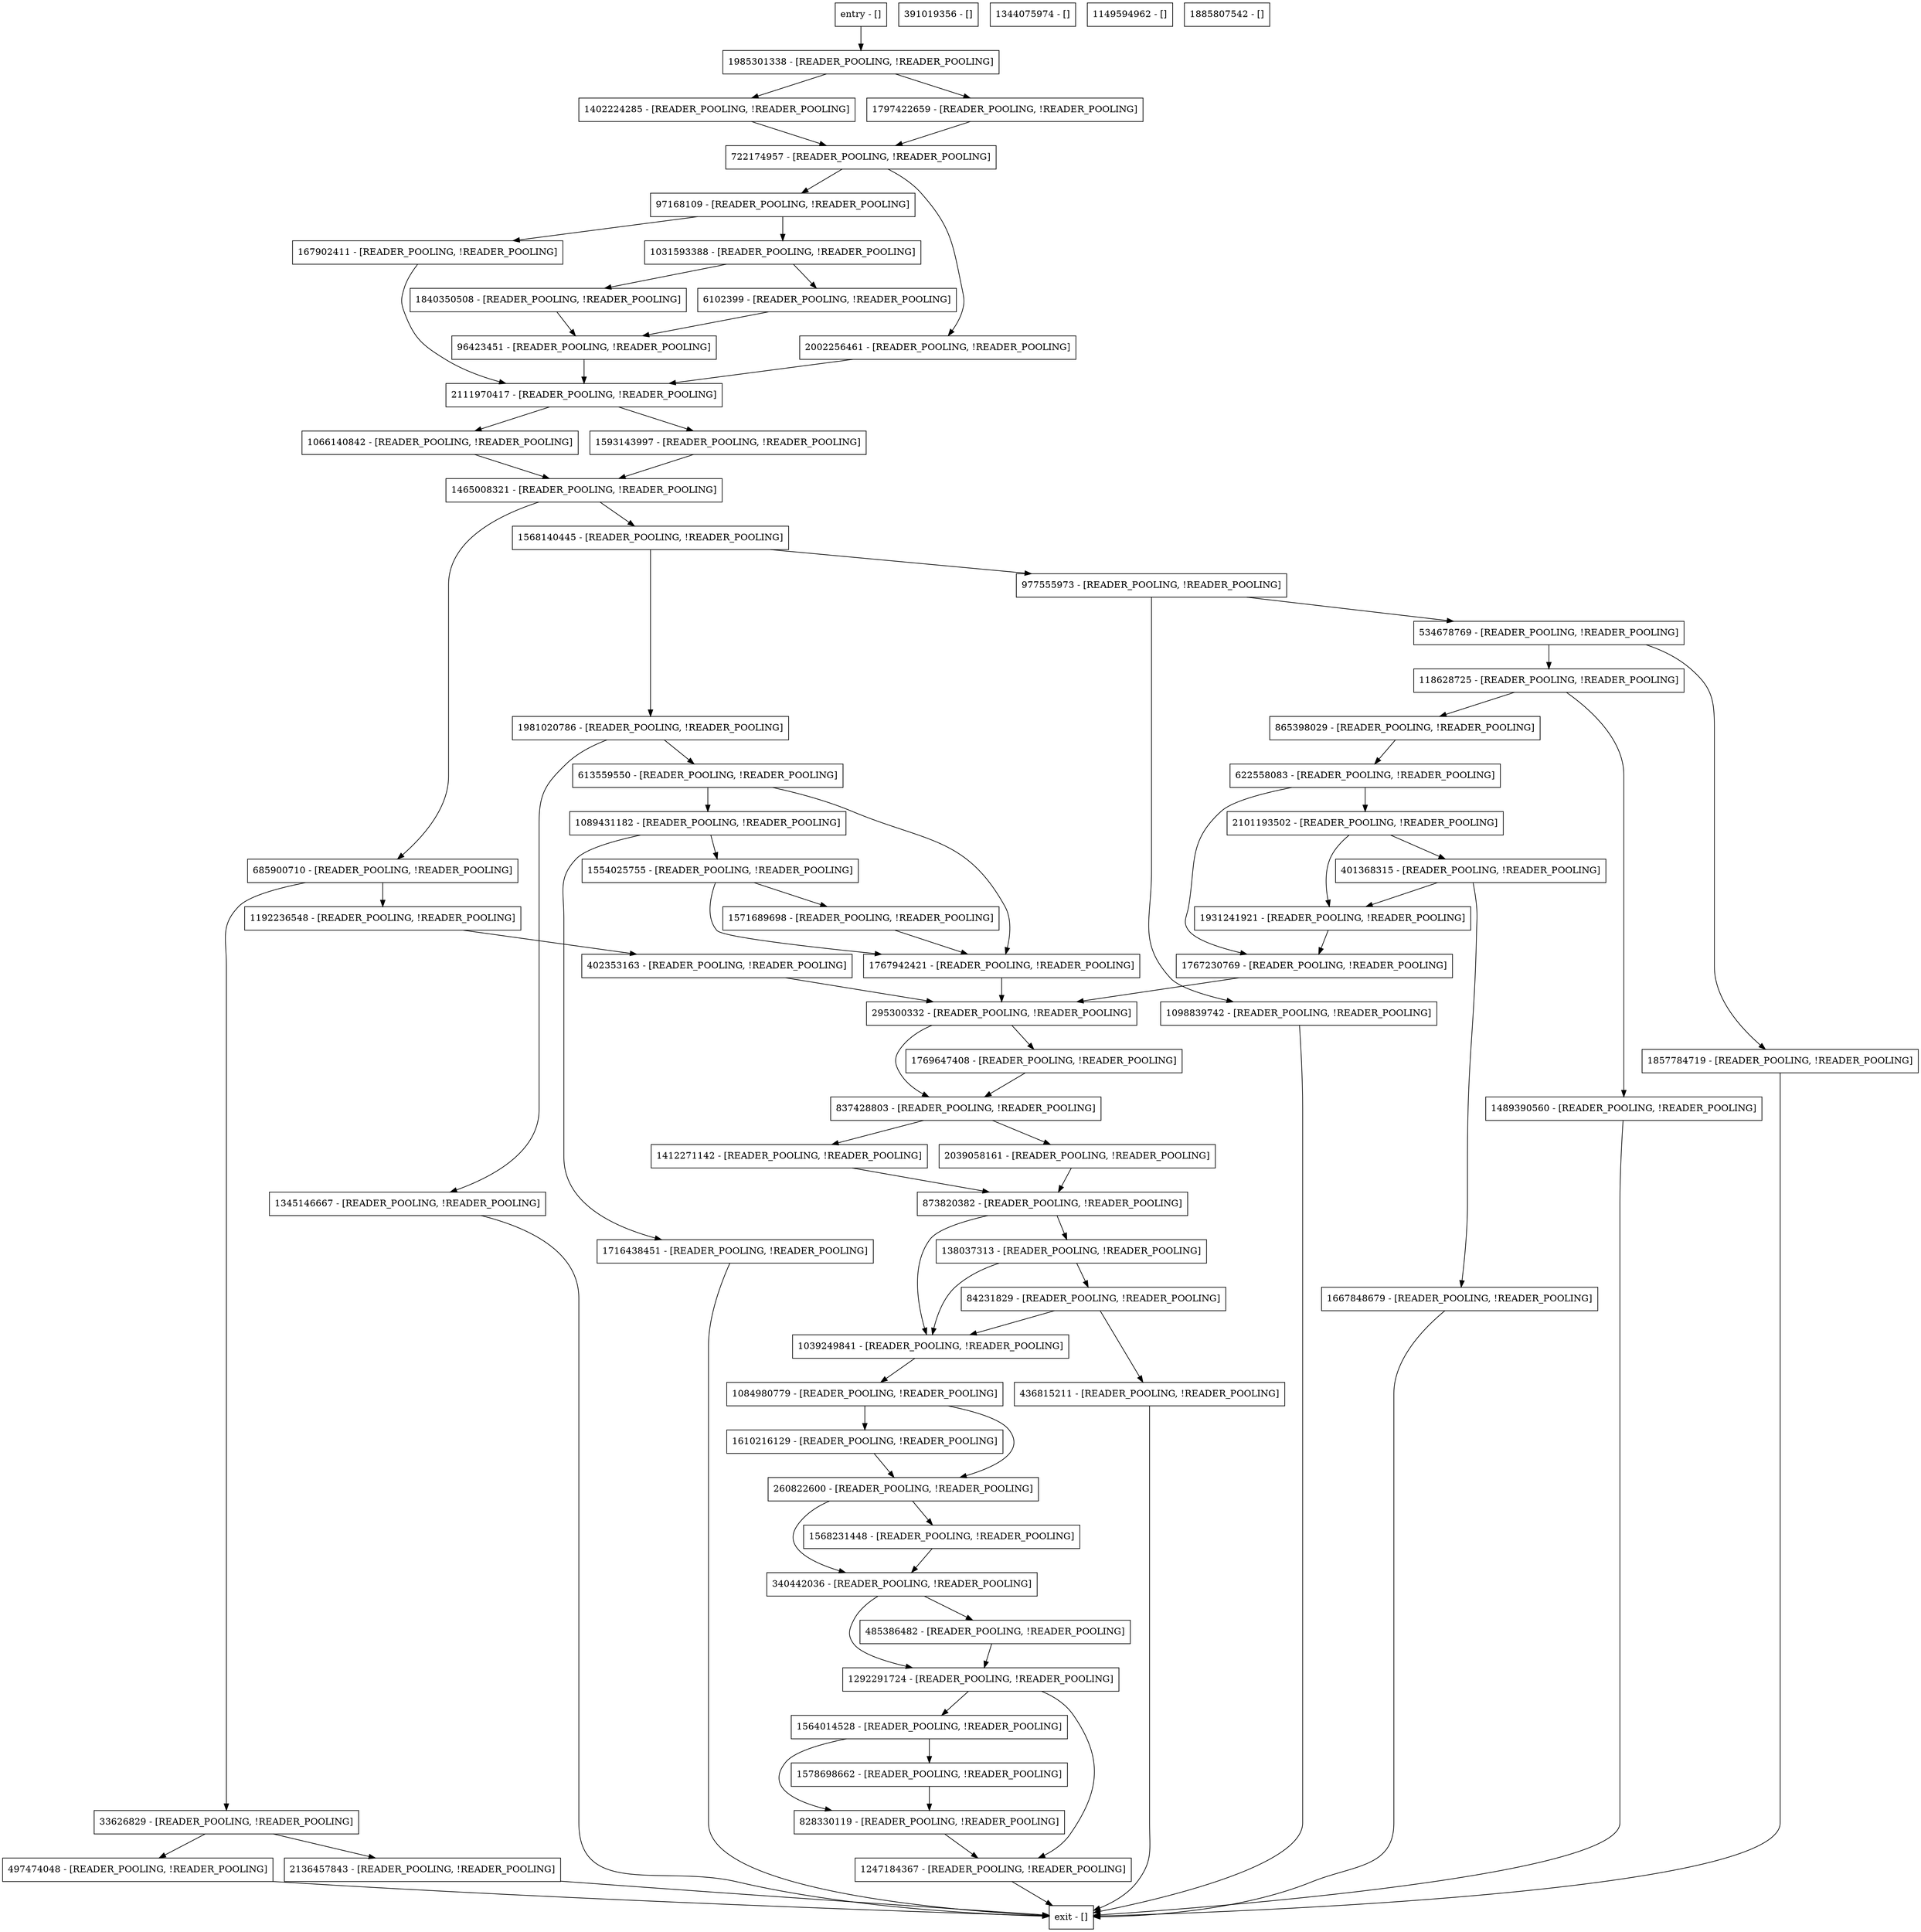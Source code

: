 digraph <init> {
node [shape=record];
1767230769 [label="1767230769 - [READER_POOLING, !READER_POOLING]"];
485386482 [label="485386482 - [READER_POOLING, !READER_POOLING]"];
534678769 [label="534678769 - [READER_POOLING, !READER_POOLING]"];
391019356 [label="391019356 - []"];
1066140842 [label="1066140842 - [READER_POOLING, !READER_POOLING]"];
497474048 [label="497474048 - [READER_POOLING, !READER_POOLING]"];
1344075974 [label="1344075974 - []"];
1412271142 [label="1412271142 - [READER_POOLING, !READER_POOLING]"];
402353163 [label="402353163 - [READER_POOLING, !READER_POOLING]"];
1578698662 [label="1578698662 - [READER_POOLING, !READER_POOLING]"];
1554025755 [label="1554025755 - [READER_POOLING, !READER_POOLING]"];
33626829 [label="33626829 - [READER_POOLING, !READER_POOLING]"];
2136457843 [label="2136457843 - [READER_POOLING, !READER_POOLING]"];
6102399 [label="6102399 - [READER_POOLING, !READER_POOLING]"];
2101193502 [label="2101193502 - [READER_POOLING, !READER_POOLING]"];
295300332 [label="295300332 - [READER_POOLING, !READER_POOLING]"];
167902411 [label="167902411 - [READER_POOLING, !READER_POOLING]"];
2039058161 [label="2039058161 - [READER_POOLING, !READER_POOLING]"];
1840350508 [label="1840350508 - [READER_POOLING, !READER_POOLING]"];
1568140445 [label="1568140445 - [READER_POOLING, !READER_POOLING]"];
1593143997 [label="1593143997 - [READER_POOLING, !READER_POOLING]"];
685900710 [label="685900710 - [READER_POOLING, !READER_POOLING]"];
1345146667 [label="1345146667 - [READER_POOLING, !READER_POOLING]"];
1769647408 [label="1769647408 - [READER_POOLING, !READER_POOLING]"];
1402224285 [label="1402224285 - [READER_POOLING, !READER_POOLING]"];
entry [label="entry - []"];
exit [label="exit - []"];
977555973 [label="977555973 - [READER_POOLING, !READER_POOLING]"];
1857784719 [label="1857784719 - [READER_POOLING, !READER_POOLING]"];
1767942421 [label="1767942421 - [READER_POOLING, !READER_POOLING]"];
1985301338 [label="1985301338 - [READER_POOLING, !READER_POOLING]"];
1716438451 [label="1716438451 - [READER_POOLING, !READER_POOLING]"];
865398029 [label="865398029 - [READER_POOLING, !READER_POOLING]"];
1084980779 [label="1084980779 - [READER_POOLING, !READER_POOLING]"];
1292291724 [label="1292291724 - [READER_POOLING, !READER_POOLING]"];
1571689698 [label="1571689698 - [READER_POOLING, !READER_POOLING]"];
1568231448 [label="1568231448 - [READER_POOLING, !READER_POOLING]"];
1192236548 [label="1192236548 - [READER_POOLING, !READER_POOLING]"];
260822600 [label="260822600 - [READER_POOLING, !READER_POOLING]"];
118628725 [label="118628725 - [READER_POOLING, !READER_POOLING]"];
1098839742 [label="1098839742 - [READER_POOLING, !READER_POOLING]"];
2002256461 [label="2002256461 - [READER_POOLING, !READER_POOLING]"];
97168109 [label="97168109 - [READER_POOLING, !READER_POOLING]"];
96423451 [label="96423451 - [READER_POOLING, !READER_POOLING]"];
1931241921 [label="1931241921 - [READER_POOLING, !READER_POOLING]"];
873820382 [label="873820382 - [READER_POOLING, !READER_POOLING]"];
84231829 [label="84231829 - [READER_POOLING, !READER_POOLING]"];
2111970417 [label="2111970417 - [READER_POOLING, !READER_POOLING]"];
1797422659 [label="1797422659 - [READER_POOLING, !READER_POOLING]"];
1465008321 [label="1465008321 - [READER_POOLING, !READER_POOLING]"];
1564014528 [label="1564014528 - [READER_POOLING, !READER_POOLING]"];
622558083 [label="622558083 - [READER_POOLING, !READER_POOLING]"];
1149594962 [label="1149594962 - []"];
436815211 [label="436815211 - [READER_POOLING, !READER_POOLING]"];
1247184367 [label="1247184367 - [READER_POOLING, !READER_POOLING]"];
1610216129 [label="1610216129 - [READER_POOLING, !READER_POOLING]"];
722174957 [label="722174957 - [READER_POOLING, !READER_POOLING]"];
340442036 [label="340442036 - [READER_POOLING, !READER_POOLING]"];
1039249841 [label="1039249841 - [READER_POOLING, !READER_POOLING]"];
1489390560 [label="1489390560 - [READER_POOLING, !READER_POOLING]"];
613559550 [label="613559550 - [READER_POOLING, !READER_POOLING]"];
1089431182 [label="1089431182 - [READER_POOLING, !READER_POOLING]"];
138037313 [label="138037313 - [READER_POOLING, !READER_POOLING]"];
1981020786 [label="1981020786 - [READER_POOLING, !READER_POOLING]"];
1667848679 [label="1667848679 - [READER_POOLING, !READER_POOLING]"];
1885807542 [label="1885807542 - []"];
828330119 [label="828330119 - [READER_POOLING, !READER_POOLING]"];
837428803 [label="837428803 - [READER_POOLING, !READER_POOLING]"];
1031593388 [label="1031593388 - [READER_POOLING, !READER_POOLING]"];
401368315 [label="401368315 - [READER_POOLING, !READER_POOLING]"];
entry;
exit;
1767230769 -> 295300332;
485386482 -> 1292291724;
534678769 -> 1857784719;
534678769 -> 118628725;
1066140842 -> 1465008321;
497474048 -> exit;
1412271142 -> 873820382;
402353163 -> 295300332;
1578698662 -> 828330119;
1554025755 -> 1767942421;
1554025755 -> 1571689698;
33626829 -> 2136457843;
33626829 -> 497474048;
2136457843 -> exit;
6102399 -> 96423451;
2101193502 -> 1931241921;
2101193502 -> 401368315;
295300332 -> 837428803;
295300332 -> 1769647408;
167902411 -> 2111970417;
2039058161 -> 873820382;
1840350508 -> 96423451;
1568140445 -> 977555973;
1568140445 -> 1981020786;
1593143997 -> 1465008321;
685900710 -> 1192236548;
685900710 -> 33626829;
1345146667 -> exit;
1769647408 -> 837428803;
1402224285 -> 722174957;
entry -> 1985301338;
977555973 -> 534678769;
977555973 -> 1098839742;
1857784719 -> exit;
1767942421 -> 295300332;
1985301338 -> 1402224285;
1985301338 -> 1797422659;
1716438451 -> exit;
865398029 -> 622558083;
1084980779 -> 1610216129;
1084980779 -> 260822600;
1292291724 -> 1247184367;
1292291724 -> 1564014528;
1571689698 -> 1767942421;
1568231448 -> 340442036;
1192236548 -> 402353163;
260822600 -> 1568231448;
260822600 -> 340442036;
118628725 -> 1489390560;
118628725 -> 865398029;
1098839742 -> exit;
2002256461 -> 2111970417;
97168109 -> 167902411;
97168109 -> 1031593388;
96423451 -> 2111970417;
1931241921 -> 1767230769;
873820382 -> 138037313;
873820382 -> 1039249841;
84231829 -> 436815211;
84231829 -> 1039249841;
2111970417 -> 1593143997;
2111970417 -> 1066140842;
1797422659 -> 722174957;
1465008321 -> 1568140445;
1465008321 -> 685900710;
1564014528 -> 1578698662;
1564014528 -> 828330119;
622558083 -> 1767230769;
622558083 -> 2101193502;
436815211 -> exit;
1247184367 -> exit;
1610216129 -> 260822600;
722174957 -> 2002256461;
722174957 -> 97168109;
340442036 -> 485386482;
340442036 -> 1292291724;
1039249841 -> 1084980779;
1489390560 -> exit;
613559550 -> 1767942421;
613559550 -> 1089431182;
1089431182 -> 1716438451;
1089431182 -> 1554025755;
138037313 -> 84231829;
138037313 -> 1039249841;
1981020786 -> 613559550;
1981020786 -> 1345146667;
1667848679 -> exit;
828330119 -> 1247184367;
837428803 -> 1412271142;
837428803 -> 2039058161;
1031593388 -> 1840350508;
1031593388 -> 6102399;
401368315 -> 1931241921;
401368315 -> 1667848679;
}
